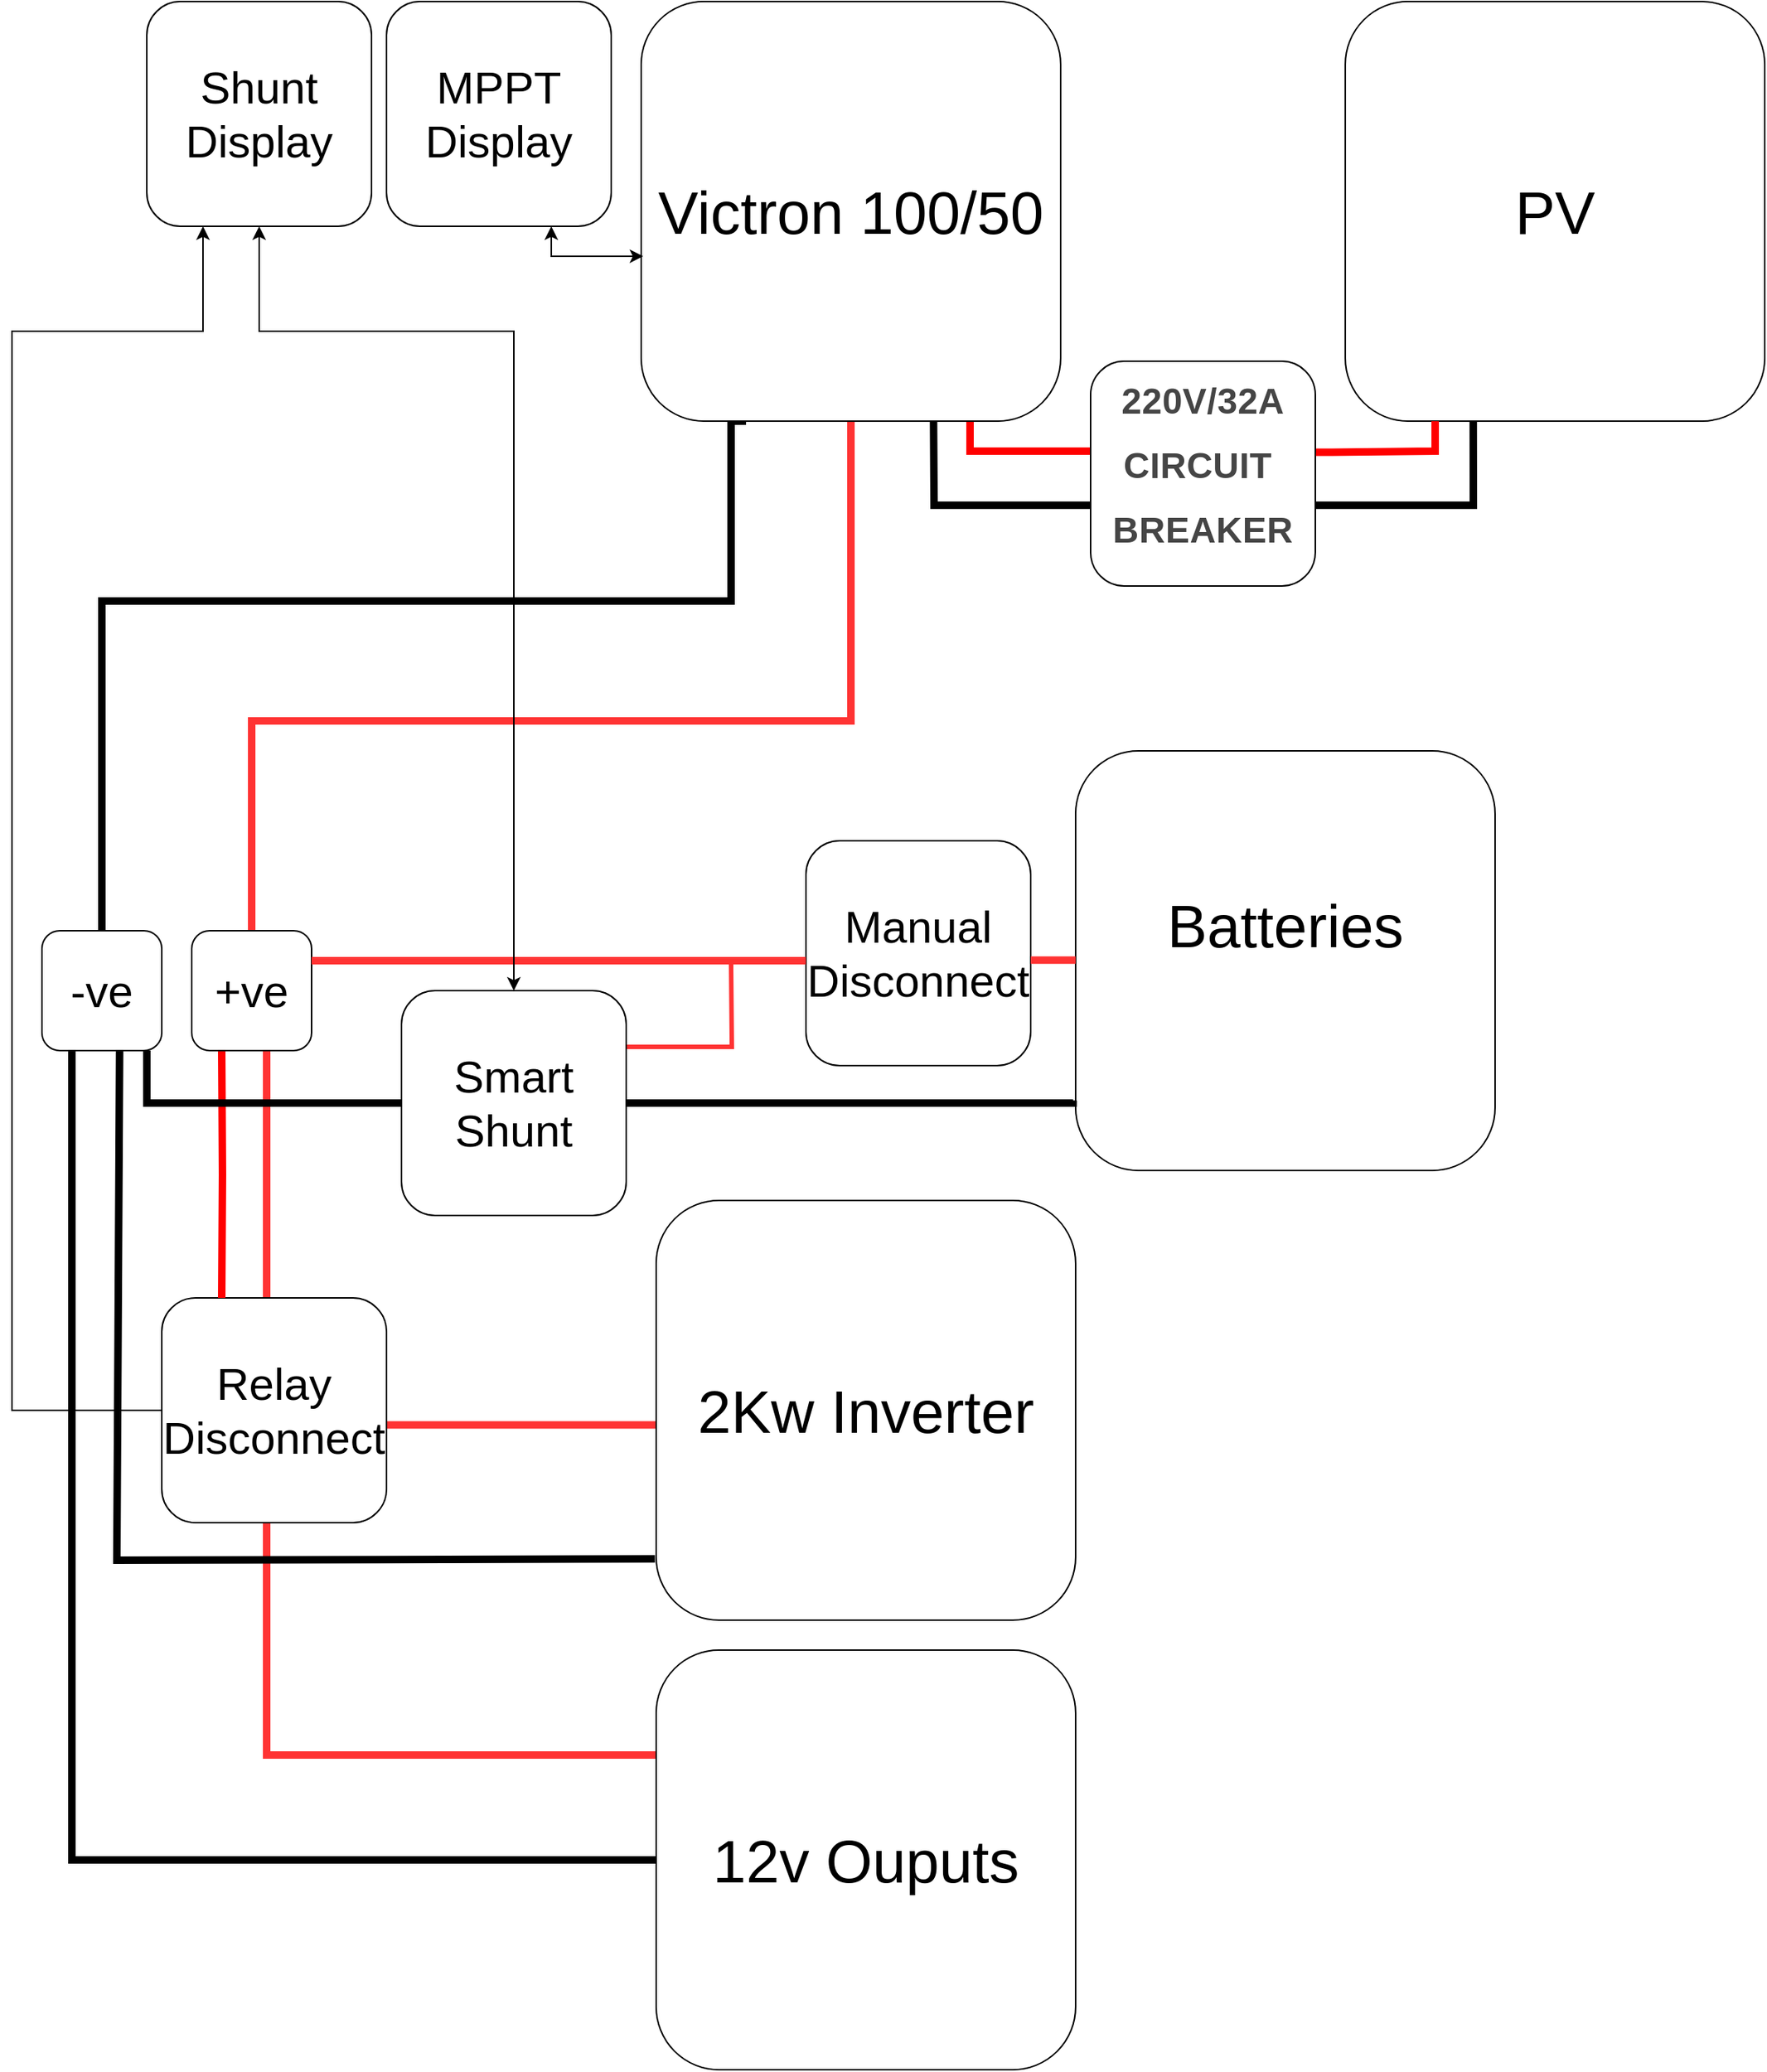 <mxfile version="26.0.6">
  <diagram name="Page-1" id="16e2658f-23c8-b752-8be9-c03fbebb8bbe">
    <mxGraphModel dx="1557" dy="2063" grid="1" gridSize="10" guides="1" tooltips="1" connect="1" arrows="1" fold="1" page="1" pageScale="1" pageWidth="1100" pageHeight="850" background="none" math="0" shadow="0">
      <root>
        <mxCell id="0" />
        <mxCell id="1" parent="0" />
        <mxCell id="_wNBP5k8iPZeeVGmY4Q7-6" value="" style="endArrow=none;html=1;rounded=0;entryX=0.697;entryY=0.999;entryDx=0;entryDy=0;strokeWidth=5;entryPerimeter=0;exitX=0.305;exitY=0.997;exitDx=0;exitDy=0;exitPerimeter=0;" edge="1" parent="1" source="_wNBP5k8iPZeeVGmY4Q7-2" target="_wNBP5k8iPZeeVGmY4Q7-1">
          <mxGeometry width="50" height="50" relative="1" as="geometry">
            <mxPoint x="1074.2" y="282.24" as="sourcePoint" />
            <mxPoint x="714.52" y="280.0" as="targetPoint" />
            <Array as="points">
              <mxPoint x="1075.48" y="406.12" />
              <mxPoint x="715.48" y="406.12" />
            </Array>
          </mxGeometry>
        </mxCell>
        <mxCell id="_wNBP5k8iPZeeVGmY4Q7-15" value="&lt;h1 style=&quot;box-sizing: border-box; margin: 4px 0px 0px; font-size: 24px; font-family: &amp;quot;Source Sans Pro&amp;quot;, sans-serif; line-height: 1; color: rgb(69, 69, 69); padding-bottom: 15px; width: 709.656px; letter-spacing: 0.25px; text-transform: uppercase;&quot; class=&quot;product-title&quot;&gt;220V/32A&lt;/h1&gt;&lt;h1 style=&quot;box-sizing: border-box; margin: 4px 0px 0px; font-size: 24px; font-family: &amp;quot;Source Sans Pro&amp;quot;, sans-serif; line-height: 1; color: rgb(69, 69, 69); padding-bottom: 15px; width: 709.656px; letter-spacing: 0.25px; text-transform: uppercase;&quot; class=&quot;product-title&quot;&gt;Circuit&amp;nbsp;&lt;/h1&gt;&lt;h1 style=&quot;box-sizing: border-box; margin: 4px 0px 0px; font-size: 24px; font-family: &amp;quot;Source Sans Pro&amp;quot;, sans-serif; line-height: 1; color: rgb(69, 69, 69); padding-bottom: 15px; width: 709.656px; letter-spacing: 0.25px; text-transform: uppercase;&quot; class=&quot;product-title&quot;&gt;Breaker&lt;/h1&gt;" style="whiteSpace=wrap;html=1;aspect=fixed;rounded=1;align=center;movable=1;resizable=1;rotatable=1;deletable=1;editable=1;locked=0;connectable=1;" vertex="1" parent="1">
          <mxGeometry x="820" y="310" width="150" height="150" as="geometry" />
        </mxCell>
        <mxCell id="_wNBP5k8iPZeeVGmY4Q7-4" style="edgeStyle=orthogonalEdgeStyle;rounded=0;orthogonalLoop=1;jettySize=auto;html=1;exitX=0.784;exitY=0.999;exitDx=0;exitDy=0;endArrow=none;endFill=0;strokeColor=#FF0000;strokeWidth=5;exitPerimeter=0;entryX=-0.003;entryY=0.4;entryDx=0;entryDy=0;entryPerimeter=0;" edge="1" parent="1" source="_wNBP5k8iPZeeVGmY4Q7-1" target="_wNBP5k8iPZeeVGmY4Q7-15">
          <mxGeometry relative="1" as="geometry">
            <mxPoint x="820" y="370" as="targetPoint" />
            <Array as="points">
              <mxPoint x="740" y="370" />
            </Array>
          </mxGeometry>
        </mxCell>
        <mxCell id="_wNBP5k8iPZeeVGmY4Q7-41" style="edgeStyle=orthogonalEdgeStyle;rounded=0;orthogonalLoop=1;jettySize=auto;html=1;exitX=0.5;exitY=1;exitDx=0;exitDy=0;entryX=0.5;entryY=0;entryDx=0;entryDy=0;strokeWidth=5;strokeColor=#FF3333;endArrow=none;endFill=0;" edge="1" parent="1" source="_wNBP5k8iPZeeVGmY4Q7-1" target="_wNBP5k8iPZeeVGmY4Q7-34">
          <mxGeometry relative="1" as="geometry">
            <Array as="points">
              <mxPoint x="660" y="550" />
              <mxPoint x="260" y="550" />
            </Array>
          </mxGeometry>
        </mxCell>
        <mxCell id="_wNBP5k8iPZeeVGmY4Q7-42" style="edgeStyle=orthogonalEdgeStyle;rounded=0;orthogonalLoop=1;jettySize=auto;html=1;exitX=0.25;exitY=1;exitDx=0;exitDy=0;entryX=0.5;entryY=0;entryDx=0;entryDy=0;strokeWidth=5;endArrow=none;endFill=0;" edge="1" parent="1" source="_wNBP5k8iPZeeVGmY4Q7-1" target="_wNBP5k8iPZeeVGmY4Q7-32">
          <mxGeometry relative="1" as="geometry">
            <Array as="points">
              <mxPoint x="580" y="350" />
              <mxPoint x="580" y="470" />
              <mxPoint x="160" y="470" />
            </Array>
          </mxGeometry>
        </mxCell>
        <mxCell id="_wNBP5k8iPZeeVGmY4Q7-1" value="&lt;font style=&quot;font-size: 40px;&quot;&gt;Victron 100/50&lt;/font&gt;" style="whiteSpace=wrap;html=1;aspect=fixed;rounded=1;" vertex="1" parent="1">
          <mxGeometry x="520" y="70" width="280" height="280" as="geometry" />
        </mxCell>
        <mxCell id="_wNBP5k8iPZeeVGmY4Q7-2" value="&lt;font style=&quot;font-size: 40px;&quot;&gt;PV&lt;/font&gt;" style="whiteSpace=wrap;html=1;aspect=fixed;rounded=1;" vertex="1" parent="1">
          <mxGeometry x="990" y="70" width="280" height="280" as="geometry" />
        </mxCell>
        <mxCell id="_wNBP5k8iPZeeVGmY4Q7-11" style="edgeStyle=orthogonalEdgeStyle;rounded=0;orthogonalLoop=1;jettySize=auto;html=1;entryX=0.005;entryY=0.607;entryDx=0;entryDy=0;entryPerimeter=0;startArrow=classic;startFill=1;" edge="1" parent="1" source="_wNBP5k8iPZeeVGmY4Q7-9" target="_wNBP5k8iPZeeVGmY4Q7-1">
          <mxGeometry relative="1" as="geometry">
            <mxPoint x="500" y="240" as="targetPoint" />
            <Array as="points">
              <mxPoint x="460" y="240" />
            </Array>
          </mxGeometry>
        </mxCell>
        <mxCell id="_wNBP5k8iPZeeVGmY4Q7-9" value="&lt;font style=&quot;font-size: 30px;&quot;&gt;MPPT Display&lt;/font&gt;" style="whiteSpace=wrap;html=1;aspect=fixed;rounded=1;" vertex="1" parent="1">
          <mxGeometry x="350" y="70" width="150" height="150" as="geometry" />
        </mxCell>
        <mxCell id="_wNBP5k8iPZeeVGmY4Q7-10" value="&lt;font style=&quot;font-size: 30px;&quot;&gt;Shunt Display&lt;/font&gt;" style="whiteSpace=wrap;html=1;aspect=fixed;rounded=1;align=center;" vertex="1" parent="1">
          <mxGeometry x="190" y="70" width="150" height="150" as="geometry" />
        </mxCell>
        <mxCell id="_wNBP5k8iPZeeVGmY4Q7-17" style="edgeStyle=orthogonalEdgeStyle;rounded=0;orthogonalLoop=1;jettySize=auto;html=1;exitX=1.003;exitY=0.405;exitDx=0;exitDy=0;endArrow=none;endFill=0;strokeColor=#FF0000;strokeWidth=5;exitPerimeter=0;" edge="1" parent="1" source="_wNBP5k8iPZeeVGmY4Q7-15">
          <mxGeometry relative="1" as="geometry">
            <mxPoint x="1050" y="350" as="targetPoint" />
            <mxPoint x="1120" y="370" as="sourcePoint" />
            <Array as="points">
              <mxPoint x="972" y="371" />
              <mxPoint x="1050" y="370" />
            </Array>
          </mxGeometry>
        </mxCell>
        <mxCell id="_wNBP5k8iPZeeVGmY4Q7-52" style="edgeStyle=orthogonalEdgeStyle;rounded=0;orthogonalLoop=1;jettySize=auto;html=1;strokeColor=#FF3333;strokeWidth=5;endArrow=none;endFill=0;entryX=0.995;entryY=0.565;entryDx=0;entryDy=0;entryPerimeter=0;" edge="1" parent="1" source="_wNBP5k8iPZeeVGmY4Q7-18" target="_wNBP5k8iPZeeVGmY4Q7-21">
          <mxGeometry relative="1" as="geometry">
            <mxPoint x="480" y="1020" as="targetPoint" />
            <Array as="points">
              <mxPoint x="440" y="1020" />
            </Array>
          </mxGeometry>
        </mxCell>
        <mxCell id="_wNBP5k8iPZeeVGmY4Q7-18" value="&lt;font style=&quot;font-size: 40px;&quot;&gt;2Kw Inverter&lt;/font&gt;" style="whiteSpace=wrap;html=1;aspect=fixed;rounded=1;" vertex="1" parent="1">
          <mxGeometry x="530" y="870" width="280" height="280" as="geometry" />
        </mxCell>
        <mxCell id="_wNBP5k8iPZeeVGmY4Q7-20" value="&lt;span style=&quot;font-size: 30px;&quot;&gt;Manual Disconnect&lt;/span&gt;" style="whiteSpace=wrap;html=1;aspect=fixed;rounded=1;align=center;" vertex="1" parent="1">
          <mxGeometry x="630" y="630" width="150" height="150" as="geometry" />
        </mxCell>
        <mxCell id="_wNBP5k8iPZeeVGmY4Q7-28" style="edgeStyle=orthogonalEdgeStyle;rounded=0;orthogonalLoop=1;jettySize=auto;html=1;entryX=0;entryY=0.25;entryDx=0;entryDy=0;strokeWidth=5;strokeColor=#FF3333;endArrow=none;endFill=0;exitX=0.641;exitY=0.996;exitDx=0;exitDy=0;exitPerimeter=0;" edge="1" parent="1" source="_wNBP5k8iPZeeVGmY4Q7-34" target="_wNBP5k8iPZeeVGmY4Q7-26">
          <mxGeometry relative="1" as="geometry">
            <Array as="points">
              <mxPoint x="270" y="770" />
              <mxPoint x="270" y="1240" />
            </Array>
          </mxGeometry>
        </mxCell>
        <mxCell id="_wNBP5k8iPZeeVGmY4Q7-50" style="edgeStyle=orthogonalEdgeStyle;rounded=0;orthogonalLoop=1;jettySize=auto;html=1;exitX=0;exitY=0.5;exitDx=0;exitDy=0;entryX=0.25;entryY=1;entryDx=0;entryDy=0;" edge="1" parent="1" source="_wNBP5k8iPZeeVGmY4Q7-21" target="_wNBP5k8iPZeeVGmY4Q7-10">
          <mxGeometry relative="1" as="geometry">
            <Array as="points">
              <mxPoint x="100" y="1010" />
              <mxPoint x="100" y="290" />
              <mxPoint x="228" y="290" />
            </Array>
          </mxGeometry>
        </mxCell>
        <mxCell id="_wNBP5k8iPZeeVGmY4Q7-21" value="&lt;span style=&quot;font-size: 30px;&quot;&gt;Relay Disconnect&lt;/span&gt;" style="whiteSpace=wrap;html=1;aspect=fixed;rounded=1;align=center;" vertex="1" parent="1">
          <mxGeometry x="200" y="935" width="150" height="150" as="geometry" />
        </mxCell>
        <mxCell id="_wNBP5k8iPZeeVGmY4Q7-25" style="edgeStyle=orthogonalEdgeStyle;rounded=0;orthogonalLoop=1;jettySize=auto;html=1;endArrow=none;endFill=0;strokeColor=#FF0000;strokeWidth=5;entryX=0.25;entryY=1;entryDx=0;entryDy=0;" edge="1" parent="1" target="_wNBP5k8iPZeeVGmY4Q7-34">
          <mxGeometry relative="1" as="geometry">
            <mxPoint x="240" y="830" as="targetPoint" />
            <mxPoint x="240" y="935" as="sourcePoint" />
            <Array as="points" />
          </mxGeometry>
        </mxCell>
        <mxCell id="_wNBP5k8iPZeeVGmY4Q7-30" style="edgeStyle=orthogonalEdgeStyle;rounded=0;orthogonalLoop=1;jettySize=auto;html=1;strokeWidth=5;endArrow=none;endFill=0;entryX=0.25;entryY=1;entryDx=0;entryDy=0;" edge="1" parent="1" source="_wNBP5k8iPZeeVGmY4Q7-26" target="_wNBP5k8iPZeeVGmY4Q7-32">
          <mxGeometry relative="1" as="geometry">
            <mxPoint x="430" y="1110.0" as="targetPoint" />
            <Array as="points">
              <mxPoint x="140" y="1310" />
            </Array>
          </mxGeometry>
        </mxCell>
        <mxCell id="_wNBP5k8iPZeeVGmY4Q7-26" value="&lt;font style=&quot;font-size: 40px;&quot;&gt;12v Ouputs&lt;/font&gt;" style="whiteSpace=wrap;html=1;aspect=fixed;rounded=1;" vertex="1" parent="1">
          <mxGeometry x="530" y="1170" width="280" height="280" as="geometry" />
        </mxCell>
        <mxCell id="_wNBP5k8iPZeeVGmY4Q7-31" value="&lt;font style=&quot;font-size: 40px;&quot;&gt;Batteries&lt;/font&gt;&lt;div&gt;&lt;font style=&quot;font-size: 40px;&quot;&gt;&lt;br&gt;&lt;/font&gt;&lt;/div&gt;" style="whiteSpace=wrap;html=1;aspect=fixed;rounded=1;" vertex="1" parent="1">
          <mxGeometry x="810" y="570" width="280" height="280" as="geometry" />
        </mxCell>
        <mxCell id="_wNBP5k8iPZeeVGmY4Q7-40" style="edgeStyle=orthogonalEdgeStyle;rounded=0;orthogonalLoop=1;jettySize=auto;html=1;strokeWidth=5;endArrow=none;endFill=0;exitX=0.75;exitY=1;exitDx=0;exitDy=0;" edge="1" parent="1" source="_wNBP5k8iPZeeVGmY4Q7-19">
          <mxGeometry relative="1" as="geometry">
            <mxPoint x="190" y="801" as="sourcePoint" />
            <mxPoint x="410" y="800" as="targetPoint" />
            <Array as="points">
              <mxPoint x="472" y="790" />
              <mxPoint x="400" y="790" />
              <mxPoint x="400" y="800" />
            </Array>
          </mxGeometry>
        </mxCell>
        <mxCell id="_wNBP5k8iPZeeVGmY4Q7-32" value="&lt;span style=&quot;font-size: 30px;&quot;&gt;-ve&lt;/span&gt;" style="whiteSpace=wrap;html=1;aspect=fixed;rounded=1;align=center;" vertex="1" parent="1">
          <mxGeometry x="120" y="690" width="80" height="80" as="geometry" />
        </mxCell>
        <mxCell id="_wNBP5k8iPZeeVGmY4Q7-34" value="&lt;span style=&quot;font-size: 30px;&quot;&gt;+ve&lt;/span&gt;" style="whiteSpace=wrap;html=1;aspect=fixed;rounded=1;align=center;" vertex="1" parent="1">
          <mxGeometry x="220" y="690" width="80" height="80" as="geometry" />
        </mxCell>
        <mxCell id="_wNBP5k8iPZeeVGmY4Q7-35" value="" style="endArrow=none;html=1;rounded=0;strokeWidth=5;exitX=-0.003;exitY=0.854;exitDx=0;exitDy=0;exitPerimeter=0;entryX=0.648;entryY=0.994;entryDx=0;entryDy=0;entryPerimeter=0;" edge="1" parent="1" source="_wNBP5k8iPZeeVGmY4Q7-18" target="_wNBP5k8iPZeeVGmY4Q7-32">
          <mxGeometry width="50" height="50" relative="1" as="geometry">
            <mxPoint x="440" y="1111.08" as="sourcePoint" />
            <mxPoint x="170" y="830" as="targetPoint" />
            <Array as="points">
              <mxPoint x="170" y="1110" />
            </Array>
          </mxGeometry>
        </mxCell>
        <mxCell id="_wNBP5k8iPZeeVGmY4Q7-38" style="edgeStyle=orthogonalEdgeStyle;rounded=0;orthogonalLoop=1;jettySize=auto;html=1;entryX=0;entryY=0.482;entryDx=0;entryDy=0;entryPerimeter=0;strokeWidth=5;strokeColor=#FF3333;endArrow=none;endFill=0;" edge="1" parent="1">
          <mxGeometry relative="1" as="geometry">
            <mxPoint x="780" y="709.62" as="sourcePoint" />
            <mxPoint x="810" y="709.58" as="targetPoint" />
          </mxGeometry>
        </mxCell>
        <mxCell id="_wNBP5k8iPZeeVGmY4Q7-39" style="edgeStyle=orthogonalEdgeStyle;rounded=0;orthogonalLoop=1;jettySize=auto;html=1;endArrow=none;endFill=0;strokeWidth=5;strokeColor=#FF3333;" edge="1" parent="1">
          <mxGeometry relative="1" as="geometry">
            <mxPoint x="300" y="710" as="sourcePoint" />
            <mxPoint x="630" y="710" as="targetPoint" />
            <Array as="points">
              <mxPoint x="300" y="710" />
              <mxPoint x="630" y="710" />
            </Array>
          </mxGeometry>
        </mxCell>
        <mxCell id="_wNBP5k8iPZeeVGmY4Q7-45" value="" style="edgeStyle=orthogonalEdgeStyle;rounded=0;orthogonalLoop=1;jettySize=auto;html=1;strokeWidth=5;endArrow=none;endFill=0;" edge="1" parent="1" target="_wNBP5k8iPZeeVGmY4Q7-19">
          <mxGeometry relative="1" as="geometry">
            <mxPoint x="190" y="770" as="sourcePoint" />
            <mxPoint x="410" y="800" as="targetPoint" />
            <Array as="points">
              <mxPoint x="190" y="770" />
              <mxPoint x="190" y="805" />
            </Array>
          </mxGeometry>
        </mxCell>
        <mxCell id="_wNBP5k8iPZeeVGmY4Q7-47" style="edgeStyle=orthogonalEdgeStyle;rounded=0;orthogonalLoop=1;jettySize=auto;html=1;exitX=1;exitY=0.25;exitDx=0;exitDy=0;strokeColor=#FF3333;endArrow=none;endFill=0;strokeWidth=3;" edge="1" parent="1" source="_wNBP5k8iPZeeVGmY4Q7-19">
          <mxGeometry relative="1" as="geometry">
            <mxPoint x="580.0" y="710" as="targetPoint" />
          </mxGeometry>
        </mxCell>
        <mxCell id="_wNBP5k8iPZeeVGmY4Q7-49" style="edgeStyle=orthogonalEdgeStyle;rounded=0;orthogonalLoop=1;jettySize=auto;html=1;exitX=0.5;exitY=0;exitDx=0;exitDy=0;entryX=0.5;entryY=1;entryDx=0;entryDy=0;startArrow=classic;startFill=1;" edge="1" parent="1" source="_wNBP5k8iPZeeVGmY4Q7-19" target="_wNBP5k8iPZeeVGmY4Q7-10">
          <mxGeometry relative="1" as="geometry">
            <Array as="points">
              <mxPoint x="435" y="290" />
              <mxPoint x="265" y="290" />
            </Array>
          </mxGeometry>
        </mxCell>
        <mxCell id="_wNBP5k8iPZeeVGmY4Q7-19" value="&lt;font style=&quot;font-size: 30px;&quot;&gt;Smart&lt;/font&gt;&lt;div&gt;&lt;font style=&quot;font-size: 30px;&quot;&gt;Shunt&lt;/font&gt;&lt;/div&gt;" style="whiteSpace=wrap;html=1;aspect=fixed;rounded=1;align=center;" vertex="1" parent="1">
          <mxGeometry x="360" y="730" width="150" height="150" as="geometry" />
        </mxCell>
        <mxCell id="_wNBP5k8iPZeeVGmY4Q7-46" style="edgeStyle=orthogonalEdgeStyle;rounded=0;orthogonalLoop=1;jettySize=auto;html=1;entryX=-0.006;entryY=0.833;entryDx=0;entryDy=0;entryPerimeter=0;strokeWidth=5;endArrow=none;endFill=0;" edge="1" parent="1" source="_wNBP5k8iPZeeVGmY4Q7-19" target="_wNBP5k8iPZeeVGmY4Q7-31">
          <mxGeometry relative="1" as="geometry">
            <Array as="points">
              <mxPoint x="808" y="805" />
            </Array>
          </mxGeometry>
        </mxCell>
      </root>
    </mxGraphModel>
  </diagram>
</mxfile>
